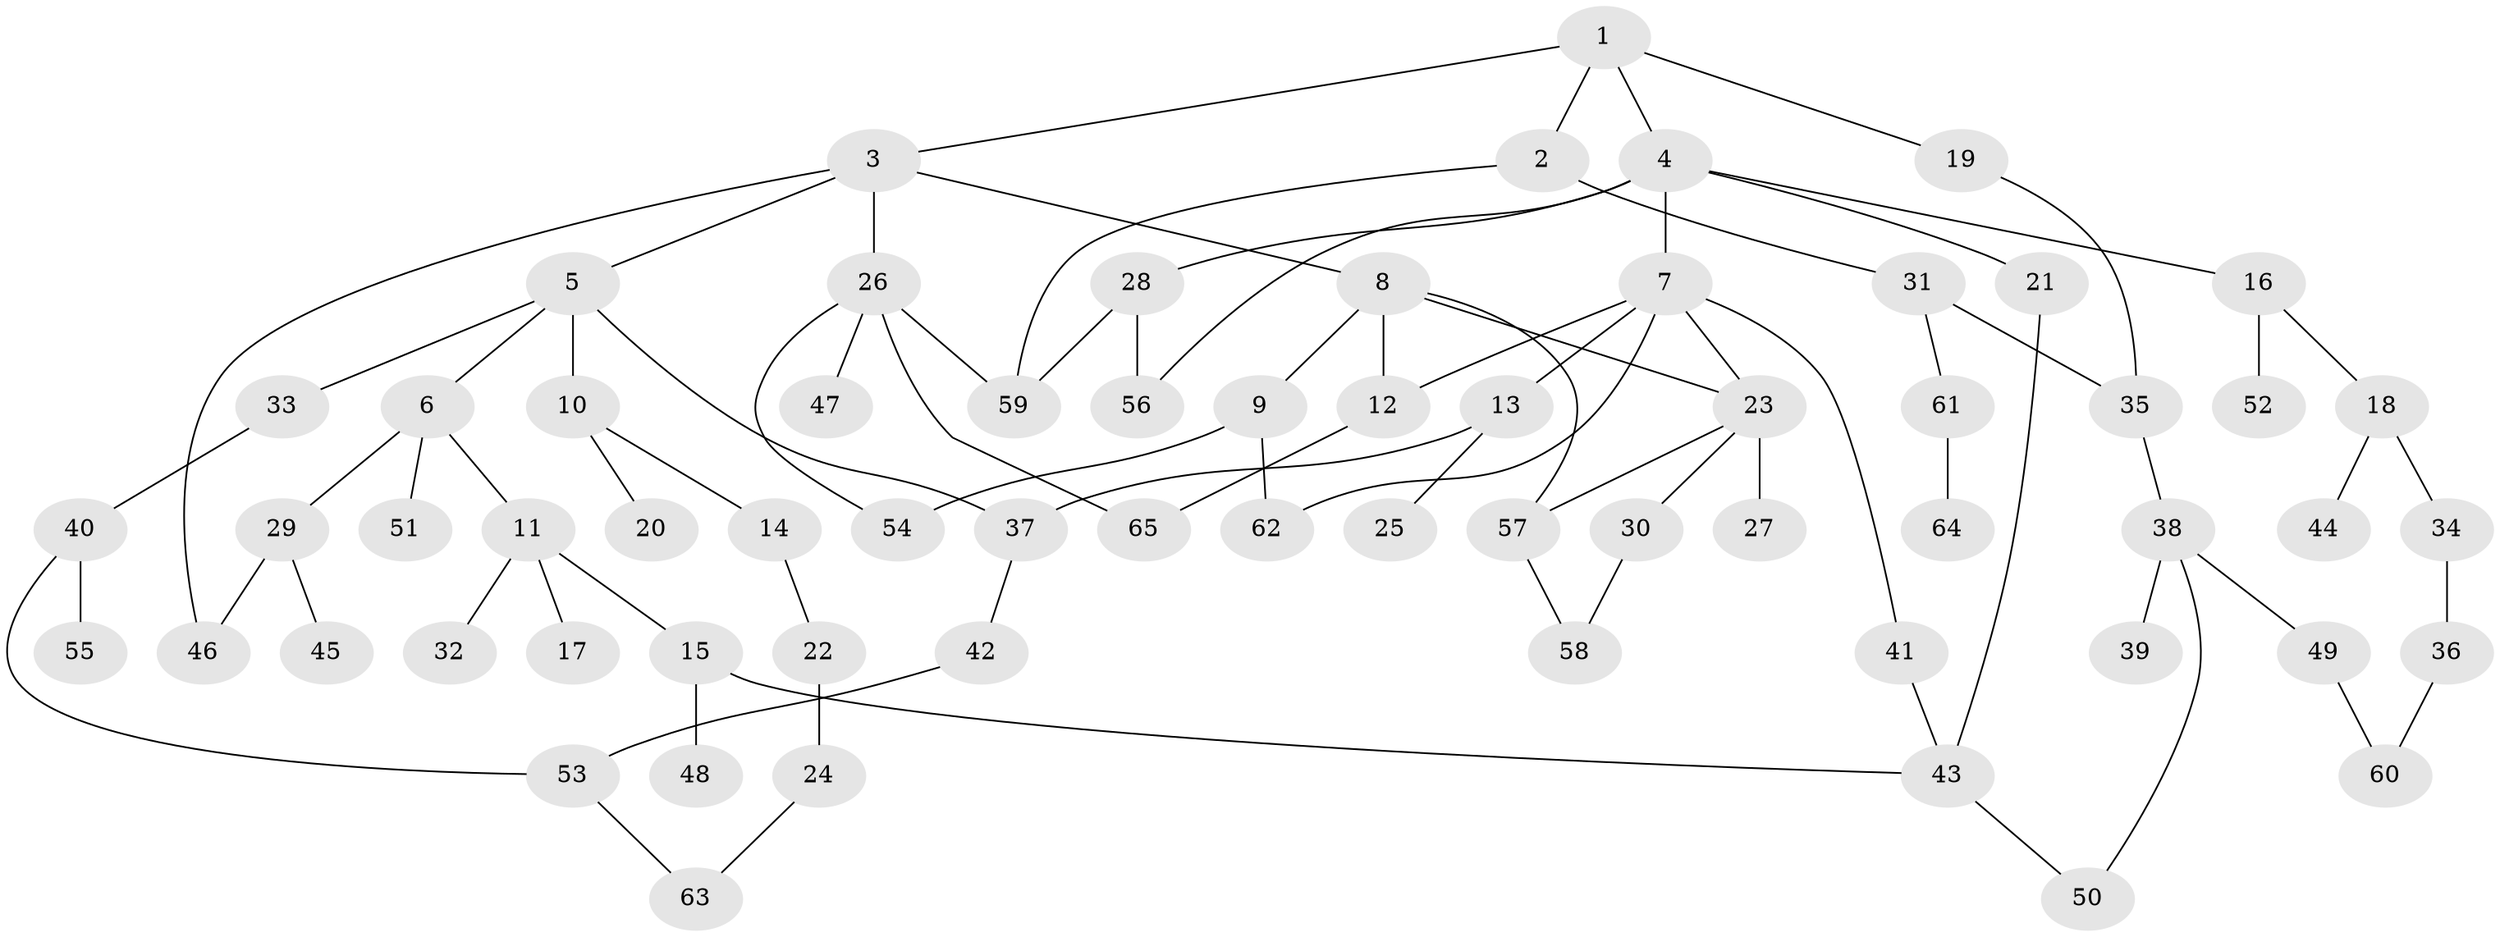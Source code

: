 // coarse degree distribution, {4: 0.15, 7: 0.05, 5: 0.025, 6: 0.05, 3: 0.175, 2: 0.35, 1: 0.2}
// Generated by graph-tools (version 1.1) at 2025/41/03/06/25 10:41:30]
// undirected, 65 vertices, 83 edges
graph export_dot {
graph [start="1"]
  node [color=gray90,style=filled];
  1;
  2;
  3;
  4;
  5;
  6;
  7;
  8;
  9;
  10;
  11;
  12;
  13;
  14;
  15;
  16;
  17;
  18;
  19;
  20;
  21;
  22;
  23;
  24;
  25;
  26;
  27;
  28;
  29;
  30;
  31;
  32;
  33;
  34;
  35;
  36;
  37;
  38;
  39;
  40;
  41;
  42;
  43;
  44;
  45;
  46;
  47;
  48;
  49;
  50;
  51;
  52;
  53;
  54;
  55;
  56;
  57;
  58;
  59;
  60;
  61;
  62;
  63;
  64;
  65;
  1 -- 2;
  1 -- 3;
  1 -- 4;
  1 -- 19;
  2 -- 31;
  2 -- 59;
  3 -- 5;
  3 -- 8;
  3 -- 26;
  3 -- 46;
  4 -- 7;
  4 -- 16;
  4 -- 21;
  4 -- 28;
  4 -- 56;
  5 -- 6;
  5 -- 10;
  5 -- 33;
  5 -- 37;
  6 -- 11;
  6 -- 29;
  6 -- 51;
  7 -- 12;
  7 -- 13;
  7 -- 41;
  7 -- 62;
  7 -- 23;
  8 -- 9;
  8 -- 23;
  8 -- 57;
  8 -- 12;
  9 -- 54;
  9 -- 62;
  10 -- 14;
  10 -- 20;
  11 -- 15;
  11 -- 17;
  11 -- 32;
  12 -- 65;
  13 -- 25;
  13 -- 37;
  14 -- 22;
  15 -- 43;
  15 -- 48;
  16 -- 18;
  16 -- 52;
  18 -- 34;
  18 -- 44;
  19 -- 35;
  21 -- 43;
  22 -- 24;
  23 -- 27;
  23 -- 30;
  23 -- 57;
  24 -- 63;
  26 -- 47;
  26 -- 65;
  26 -- 54;
  26 -- 59;
  28 -- 56;
  28 -- 59;
  29 -- 45;
  29 -- 46;
  30 -- 58;
  31 -- 61;
  31 -- 35;
  33 -- 40;
  34 -- 36;
  35 -- 38;
  36 -- 60;
  37 -- 42;
  38 -- 39;
  38 -- 49;
  38 -- 50;
  40 -- 53;
  40 -- 55;
  41 -- 43;
  42 -- 53;
  43 -- 50;
  49 -- 60;
  53 -- 63;
  57 -- 58;
  61 -- 64;
}

